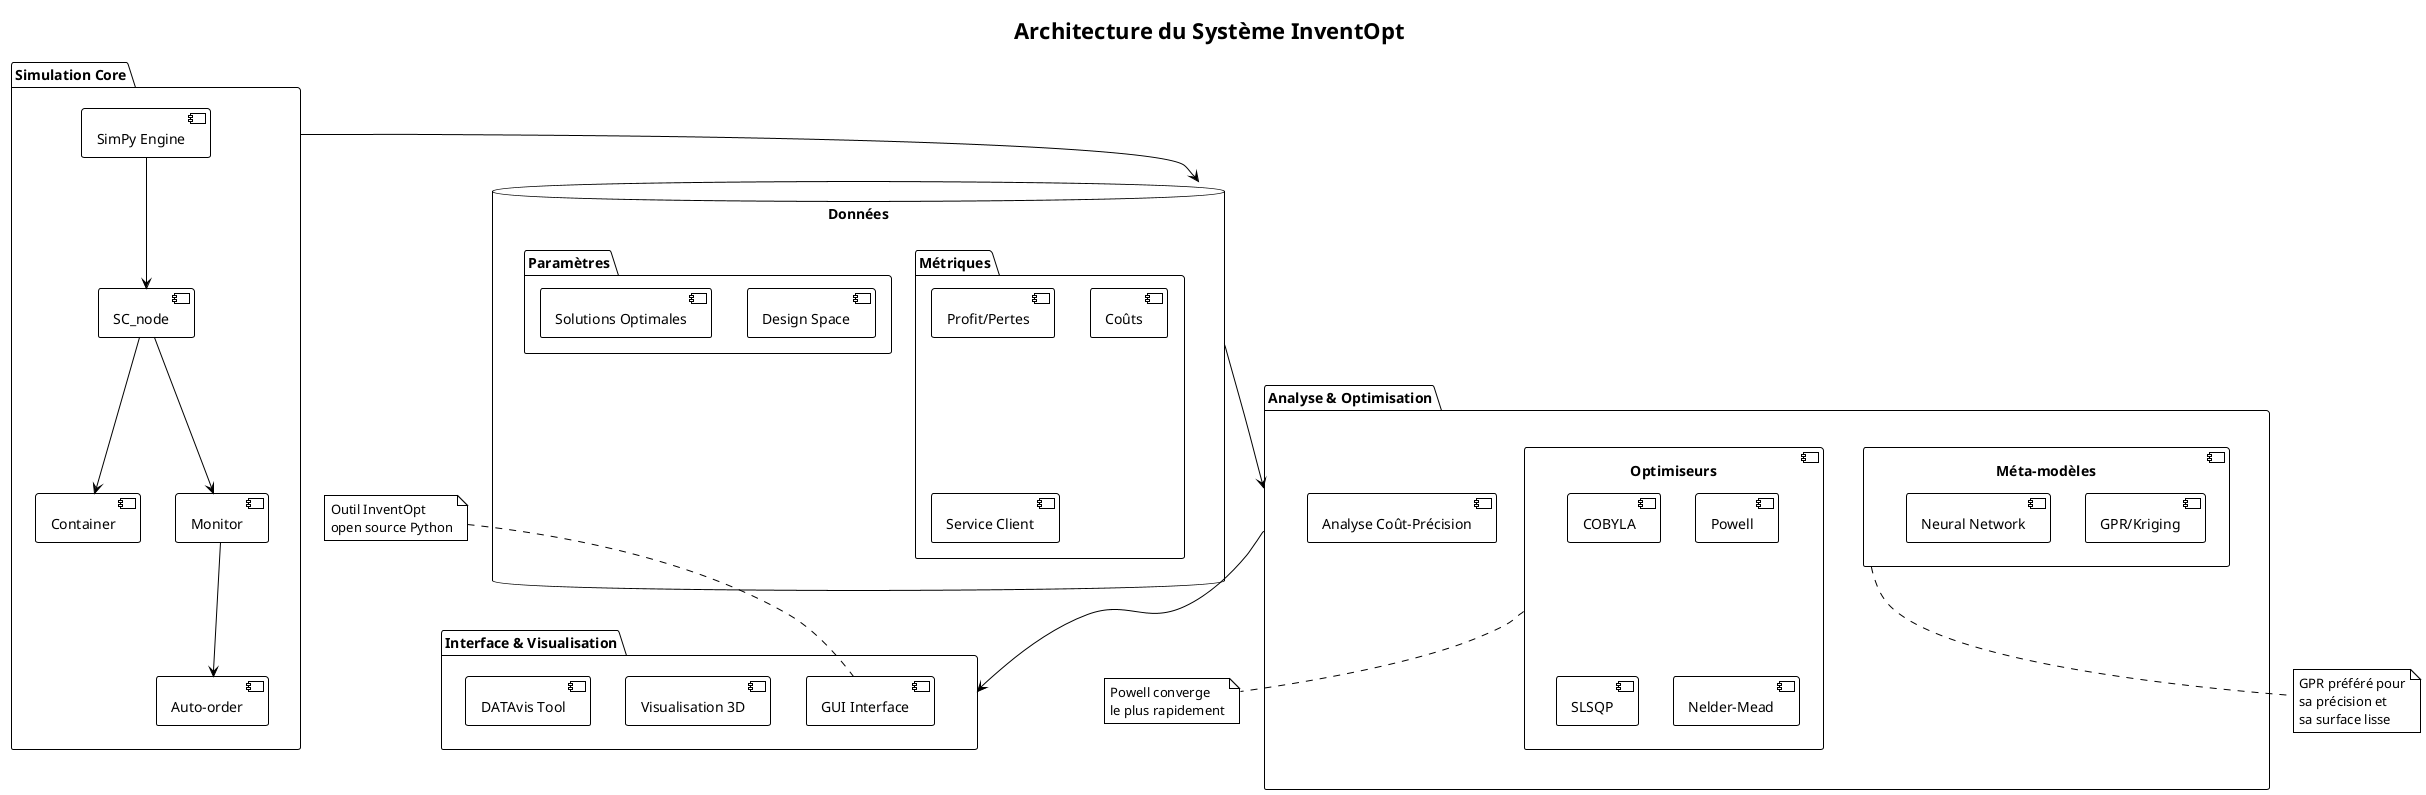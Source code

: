 @startuml
!theme plain
title Architecture du Système InventOpt

package "Simulation Core" {
  component [SimPy Engine] as simpy
  component [SC_node] as node
  component [Container] as container
  component [Monitor] as monitor
  component [Auto-order] as order
  
  simpy --> node
  node --> container
  node --> monitor
  monitor --> order
}

package "Analyse & Optimisation" {
  component [Méta-modèles] as meta {
    component [GPR/Kriging]
    component [Neural Network]
  }
  
  component [Optimiseurs] as opt {
    component [COBYLA]
    component [Powell]
    component [SLSQP]
    component [Nelder-Mead]
  }
  
  component [Analyse Coût-Précision] as cost
}

package "Interface & Visualisation" {
  component [GUI Interface] as gui
  component [Visualisation 3D] as viz
  component [DATAvis Tool] as datavis
}

database "Données" {
  folder "Métriques" {
    [Profit/Pertes]
    [Coûts]
    [Service Client]
  }
  folder "Paramètres" {
    [Design Space]
    [Solutions Optimales]
  }
}

[Simulation Core] --> [Données]
[Données] --> [Analyse & Optimisation]
[Analyse & Optimisation] --> [Interface & Visualisation]

note bottom of meta : GPR préféré pour\nsa précision et\nsa surface lisse

note bottom of opt : Powell converge\nle plus rapidement

note top of gui : Outil InventOpt\nopen source Python

@enduml